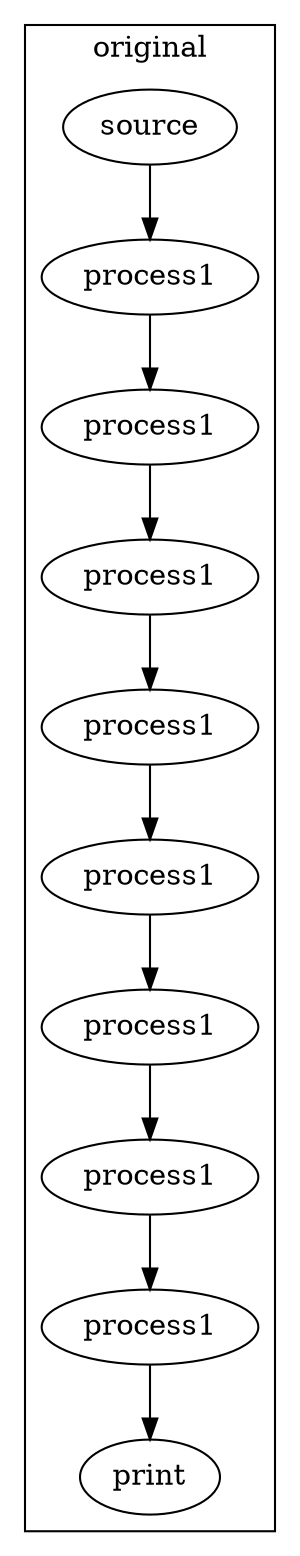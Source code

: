 digraph streamit {
subgraph cluster_node1 {
 label="original";
node2 [ label="source" ]
node3 [ label="process1" ]
node2 -> node3
node4 [ label="process1" ]
node3 -> node4
node5 [ label="process1" ]
node4 -> node5
node6 [ label="process1" ]
node5 -> node6
node7 [ label="process1" ]
node6 -> node7
node8 [ label="process1" ]
node7 -> node8
node9 [ label="process1" ]
node8 -> node9
node10 [ label="process1" ]
node9 -> node10
node11 [ label="print" ]
node10 -> node11
}
}
